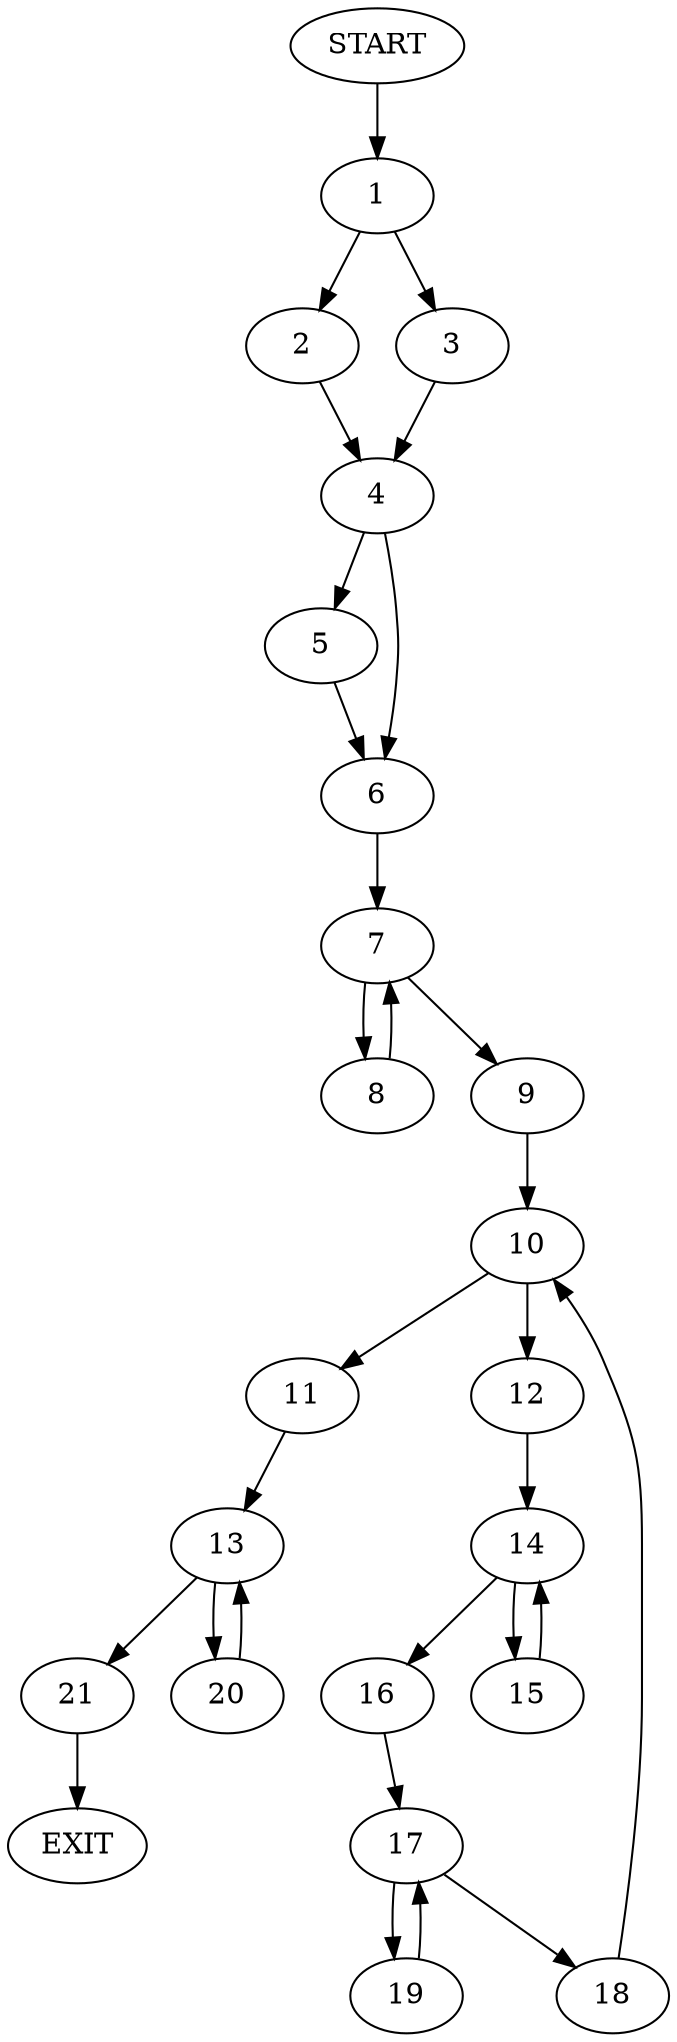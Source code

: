 digraph {
0 [label="START"]
22 [label="EXIT"]
0 -> 1
1 -> 2
1 -> 3
2 -> 4
3 -> 4
4 -> 5
4 -> 6
6 -> 7
5 -> 6
7 -> 8
7 -> 9
8 -> 7
9 -> 10
10 -> 11
10 -> 12
11 -> 13
12 -> 14
14 -> 15
14 -> 16
15 -> 14
16 -> 17
17 -> 18
17 -> 19
19 -> 17
18 -> 10
13 -> 20
13 -> 21
20 -> 13
21 -> 22
}
